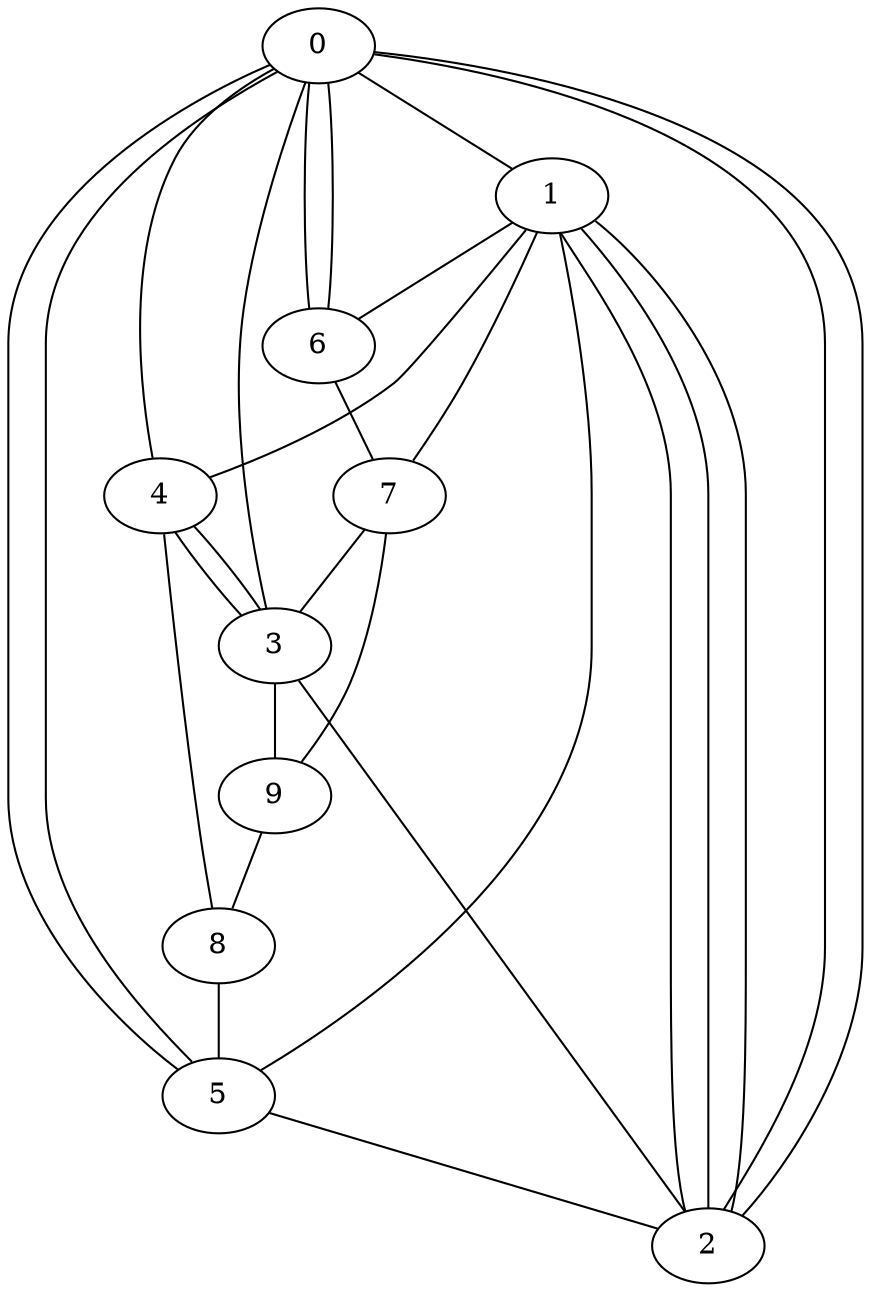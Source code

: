 graph G {
0;
1;
2;
3;
4;
5;
6;
7;
8;
9;
4--3 ;
4--0 ;
1--2 ;
3--2 ;
1--2 ;
4--3 ;
2--0 ;
7--3 ;
7--9 ;
0--1 ;
3--9 ;
0--6 ;
0--5 ;
1--6 ;
0--2 ;
5--1 ;
1--4 ;
1--7 ;
3--0 ;
6--7 ;
4--8 ;
6--0 ;
1--2 ;
8--5 ;
5--2 ;
9--8 ;
5--0 ;
}

